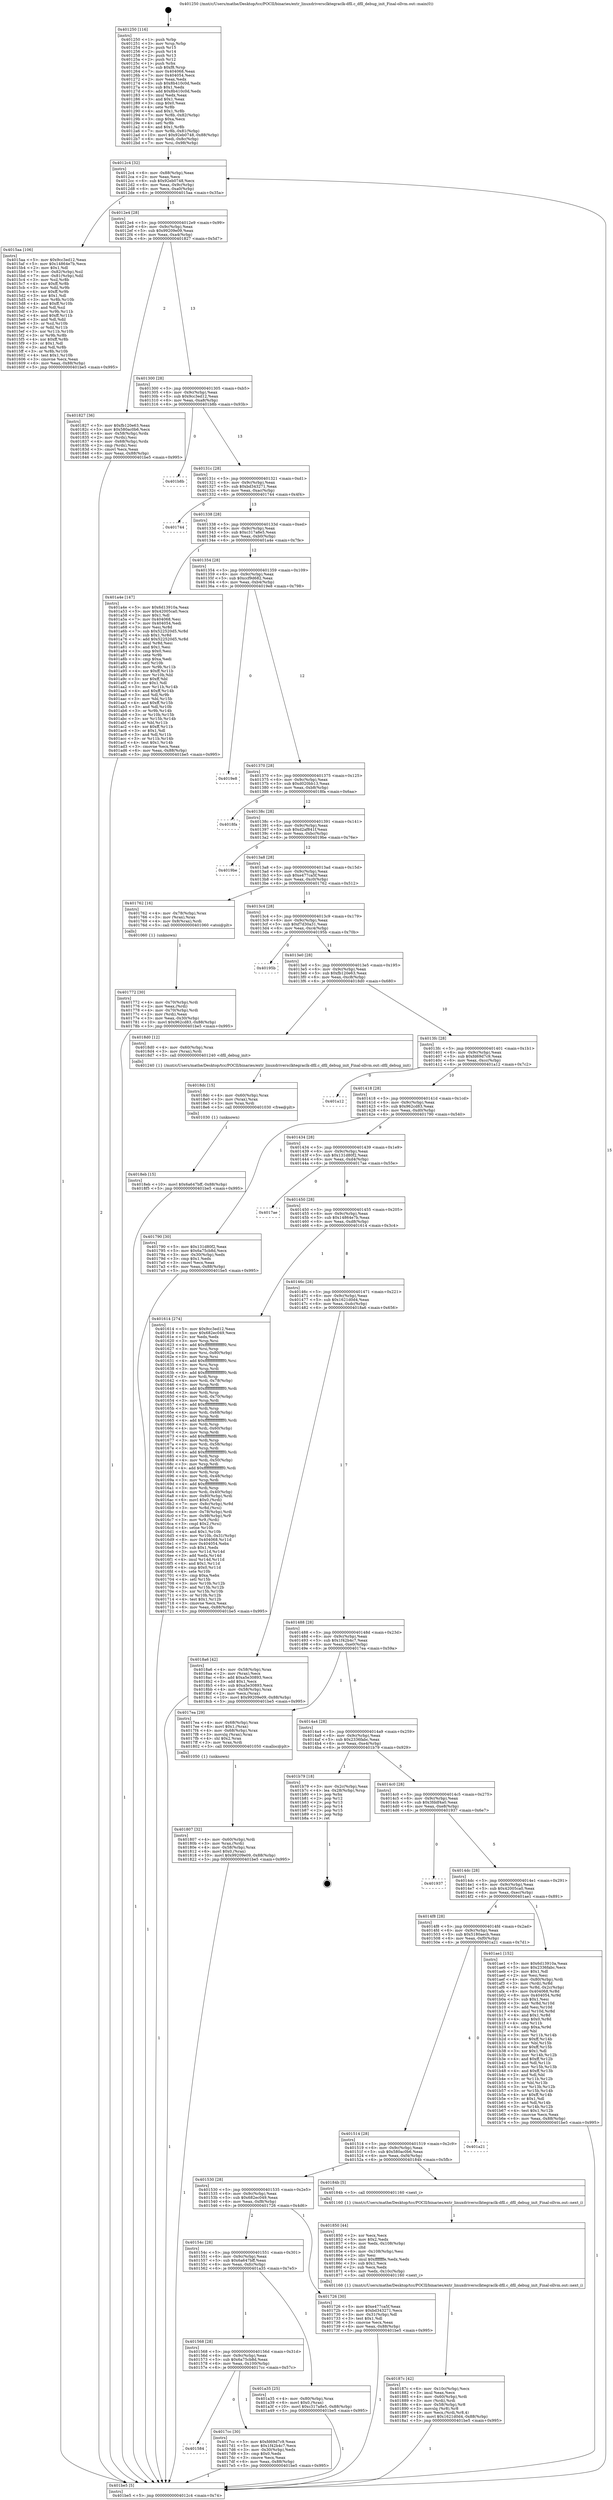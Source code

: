 digraph "0x401250" {
  label = "0x401250 (/mnt/c/Users/mathe/Desktop/tcc/POCII/binaries/extr_linuxdriversclktegraclk-dfll.c_dfll_debug_init_Final-ollvm.out::main(0))"
  labelloc = "t"
  node[shape=record]

  Entry [label="",width=0.3,height=0.3,shape=circle,fillcolor=black,style=filled]
  "0x4012c4" [label="{
     0x4012c4 [32]\l
     | [instrs]\l
     &nbsp;&nbsp;0x4012c4 \<+6\>: mov -0x88(%rbp),%eax\l
     &nbsp;&nbsp;0x4012ca \<+2\>: mov %eax,%ecx\l
     &nbsp;&nbsp;0x4012cc \<+6\>: sub $0x92eb0748,%ecx\l
     &nbsp;&nbsp;0x4012d2 \<+6\>: mov %eax,-0x9c(%rbp)\l
     &nbsp;&nbsp;0x4012d8 \<+6\>: mov %ecx,-0xa0(%rbp)\l
     &nbsp;&nbsp;0x4012de \<+6\>: je 00000000004015aa \<main+0x35a\>\l
  }"]
  "0x4015aa" [label="{
     0x4015aa [106]\l
     | [instrs]\l
     &nbsp;&nbsp;0x4015aa \<+5\>: mov $0x9cc3ed12,%eax\l
     &nbsp;&nbsp;0x4015af \<+5\>: mov $0x14864e7b,%ecx\l
     &nbsp;&nbsp;0x4015b4 \<+2\>: mov $0x1,%dl\l
     &nbsp;&nbsp;0x4015b6 \<+7\>: mov -0x82(%rbp),%sil\l
     &nbsp;&nbsp;0x4015bd \<+7\>: mov -0x81(%rbp),%dil\l
     &nbsp;&nbsp;0x4015c4 \<+3\>: mov %sil,%r8b\l
     &nbsp;&nbsp;0x4015c7 \<+4\>: xor $0xff,%r8b\l
     &nbsp;&nbsp;0x4015cb \<+3\>: mov %dil,%r9b\l
     &nbsp;&nbsp;0x4015ce \<+4\>: xor $0xff,%r9b\l
     &nbsp;&nbsp;0x4015d2 \<+3\>: xor $0x1,%dl\l
     &nbsp;&nbsp;0x4015d5 \<+3\>: mov %r8b,%r10b\l
     &nbsp;&nbsp;0x4015d8 \<+4\>: and $0xff,%r10b\l
     &nbsp;&nbsp;0x4015dc \<+3\>: and %dl,%sil\l
     &nbsp;&nbsp;0x4015df \<+3\>: mov %r9b,%r11b\l
     &nbsp;&nbsp;0x4015e2 \<+4\>: and $0xff,%r11b\l
     &nbsp;&nbsp;0x4015e6 \<+3\>: and %dl,%dil\l
     &nbsp;&nbsp;0x4015e9 \<+3\>: or %sil,%r10b\l
     &nbsp;&nbsp;0x4015ec \<+3\>: or %dil,%r11b\l
     &nbsp;&nbsp;0x4015ef \<+3\>: xor %r11b,%r10b\l
     &nbsp;&nbsp;0x4015f2 \<+3\>: or %r9b,%r8b\l
     &nbsp;&nbsp;0x4015f5 \<+4\>: xor $0xff,%r8b\l
     &nbsp;&nbsp;0x4015f9 \<+3\>: or $0x1,%dl\l
     &nbsp;&nbsp;0x4015fc \<+3\>: and %dl,%r8b\l
     &nbsp;&nbsp;0x4015ff \<+3\>: or %r8b,%r10b\l
     &nbsp;&nbsp;0x401602 \<+4\>: test $0x1,%r10b\l
     &nbsp;&nbsp;0x401606 \<+3\>: cmovne %ecx,%eax\l
     &nbsp;&nbsp;0x401609 \<+6\>: mov %eax,-0x88(%rbp)\l
     &nbsp;&nbsp;0x40160f \<+5\>: jmp 0000000000401be5 \<main+0x995\>\l
  }"]
  "0x4012e4" [label="{
     0x4012e4 [28]\l
     | [instrs]\l
     &nbsp;&nbsp;0x4012e4 \<+5\>: jmp 00000000004012e9 \<main+0x99\>\l
     &nbsp;&nbsp;0x4012e9 \<+6\>: mov -0x9c(%rbp),%eax\l
     &nbsp;&nbsp;0x4012ef \<+5\>: sub $0x99209e09,%eax\l
     &nbsp;&nbsp;0x4012f4 \<+6\>: mov %eax,-0xa4(%rbp)\l
     &nbsp;&nbsp;0x4012fa \<+6\>: je 0000000000401827 \<main+0x5d7\>\l
  }"]
  "0x401be5" [label="{
     0x401be5 [5]\l
     | [instrs]\l
     &nbsp;&nbsp;0x401be5 \<+5\>: jmp 00000000004012c4 \<main+0x74\>\l
  }"]
  "0x401250" [label="{
     0x401250 [116]\l
     | [instrs]\l
     &nbsp;&nbsp;0x401250 \<+1\>: push %rbp\l
     &nbsp;&nbsp;0x401251 \<+3\>: mov %rsp,%rbp\l
     &nbsp;&nbsp;0x401254 \<+2\>: push %r15\l
     &nbsp;&nbsp;0x401256 \<+2\>: push %r14\l
     &nbsp;&nbsp;0x401258 \<+2\>: push %r13\l
     &nbsp;&nbsp;0x40125a \<+2\>: push %r12\l
     &nbsp;&nbsp;0x40125c \<+1\>: push %rbx\l
     &nbsp;&nbsp;0x40125d \<+7\>: sub $0xf8,%rsp\l
     &nbsp;&nbsp;0x401264 \<+7\>: mov 0x404068,%eax\l
     &nbsp;&nbsp;0x40126b \<+7\>: mov 0x404054,%ecx\l
     &nbsp;&nbsp;0x401272 \<+2\>: mov %eax,%edx\l
     &nbsp;&nbsp;0x401274 \<+6\>: sub $0x8b410c0d,%edx\l
     &nbsp;&nbsp;0x40127a \<+3\>: sub $0x1,%edx\l
     &nbsp;&nbsp;0x40127d \<+6\>: add $0x8b410c0d,%edx\l
     &nbsp;&nbsp;0x401283 \<+3\>: imul %edx,%eax\l
     &nbsp;&nbsp;0x401286 \<+3\>: and $0x1,%eax\l
     &nbsp;&nbsp;0x401289 \<+3\>: cmp $0x0,%eax\l
     &nbsp;&nbsp;0x40128c \<+4\>: sete %r8b\l
     &nbsp;&nbsp;0x401290 \<+4\>: and $0x1,%r8b\l
     &nbsp;&nbsp;0x401294 \<+7\>: mov %r8b,-0x82(%rbp)\l
     &nbsp;&nbsp;0x40129b \<+3\>: cmp $0xa,%ecx\l
     &nbsp;&nbsp;0x40129e \<+4\>: setl %r8b\l
     &nbsp;&nbsp;0x4012a2 \<+4\>: and $0x1,%r8b\l
     &nbsp;&nbsp;0x4012a6 \<+7\>: mov %r8b,-0x81(%rbp)\l
     &nbsp;&nbsp;0x4012ad \<+10\>: movl $0x92eb0748,-0x88(%rbp)\l
     &nbsp;&nbsp;0x4012b7 \<+6\>: mov %edi,-0x8c(%rbp)\l
     &nbsp;&nbsp;0x4012bd \<+7\>: mov %rsi,-0x98(%rbp)\l
  }"]
  Exit [label="",width=0.3,height=0.3,shape=circle,fillcolor=black,style=filled,peripheries=2]
  "0x401827" [label="{
     0x401827 [36]\l
     | [instrs]\l
     &nbsp;&nbsp;0x401827 \<+5\>: mov $0xfb120e63,%eax\l
     &nbsp;&nbsp;0x40182c \<+5\>: mov $0x580ac0b6,%ecx\l
     &nbsp;&nbsp;0x401831 \<+4\>: mov -0x58(%rbp),%rdx\l
     &nbsp;&nbsp;0x401835 \<+2\>: mov (%rdx),%esi\l
     &nbsp;&nbsp;0x401837 \<+4\>: mov -0x68(%rbp),%rdx\l
     &nbsp;&nbsp;0x40183b \<+2\>: cmp (%rdx),%esi\l
     &nbsp;&nbsp;0x40183d \<+3\>: cmovl %ecx,%eax\l
     &nbsp;&nbsp;0x401840 \<+6\>: mov %eax,-0x88(%rbp)\l
     &nbsp;&nbsp;0x401846 \<+5\>: jmp 0000000000401be5 \<main+0x995\>\l
  }"]
  "0x401300" [label="{
     0x401300 [28]\l
     | [instrs]\l
     &nbsp;&nbsp;0x401300 \<+5\>: jmp 0000000000401305 \<main+0xb5\>\l
     &nbsp;&nbsp;0x401305 \<+6\>: mov -0x9c(%rbp),%eax\l
     &nbsp;&nbsp;0x40130b \<+5\>: sub $0x9cc3ed12,%eax\l
     &nbsp;&nbsp;0x401310 \<+6\>: mov %eax,-0xa8(%rbp)\l
     &nbsp;&nbsp;0x401316 \<+6\>: je 0000000000401b8b \<main+0x93b\>\l
  }"]
  "0x4018eb" [label="{
     0x4018eb [15]\l
     | [instrs]\l
     &nbsp;&nbsp;0x4018eb \<+10\>: movl $0x6a647bff,-0x88(%rbp)\l
     &nbsp;&nbsp;0x4018f5 \<+5\>: jmp 0000000000401be5 \<main+0x995\>\l
  }"]
  "0x401b8b" [label="{
     0x401b8b\l
  }", style=dashed]
  "0x40131c" [label="{
     0x40131c [28]\l
     | [instrs]\l
     &nbsp;&nbsp;0x40131c \<+5\>: jmp 0000000000401321 \<main+0xd1\>\l
     &nbsp;&nbsp;0x401321 \<+6\>: mov -0x9c(%rbp),%eax\l
     &nbsp;&nbsp;0x401327 \<+5\>: sub $0xbd343271,%eax\l
     &nbsp;&nbsp;0x40132c \<+6\>: mov %eax,-0xac(%rbp)\l
     &nbsp;&nbsp;0x401332 \<+6\>: je 0000000000401744 \<main+0x4f4\>\l
  }"]
  "0x4018dc" [label="{
     0x4018dc [15]\l
     | [instrs]\l
     &nbsp;&nbsp;0x4018dc \<+4\>: mov -0x60(%rbp),%rax\l
     &nbsp;&nbsp;0x4018e0 \<+3\>: mov (%rax),%rax\l
     &nbsp;&nbsp;0x4018e3 \<+3\>: mov %rax,%rdi\l
     &nbsp;&nbsp;0x4018e6 \<+5\>: call 0000000000401030 \<free@plt\>\l
     | [calls]\l
     &nbsp;&nbsp;0x401030 \{1\} (unknown)\l
  }"]
  "0x401744" [label="{
     0x401744\l
  }", style=dashed]
  "0x401338" [label="{
     0x401338 [28]\l
     | [instrs]\l
     &nbsp;&nbsp;0x401338 \<+5\>: jmp 000000000040133d \<main+0xed\>\l
     &nbsp;&nbsp;0x40133d \<+6\>: mov -0x9c(%rbp),%eax\l
     &nbsp;&nbsp;0x401343 \<+5\>: sub $0xc317a8e5,%eax\l
     &nbsp;&nbsp;0x401348 \<+6\>: mov %eax,-0xb0(%rbp)\l
     &nbsp;&nbsp;0x40134e \<+6\>: je 0000000000401a4e \<main+0x7fe\>\l
  }"]
  "0x40187c" [label="{
     0x40187c [42]\l
     | [instrs]\l
     &nbsp;&nbsp;0x40187c \<+6\>: mov -0x10c(%rbp),%ecx\l
     &nbsp;&nbsp;0x401882 \<+3\>: imul %eax,%ecx\l
     &nbsp;&nbsp;0x401885 \<+4\>: mov -0x60(%rbp),%rdi\l
     &nbsp;&nbsp;0x401889 \<+3\>: mov (%rdi),%rdi\l
     &nbsp;&nbsp;0x40188c \<+4\>: mov -0x58(%rbp),%r8\l
     &nbsp;&nbsp;0x401890 \<+3\>: movslq (%r8),%r8\l
     &nbsp;&nbsp;0x401893 \<+4\>: mov %ecx,(%rdi,%r8,4)\l
     &nbsp;&nbsp;0x401897 \<+10\>: movl $0x1621d0d4,-0x88(%rbp)\l
     &nbsp;&nbsp;0x4018a1 \<+5\>: jmp 0000000000401be5 \<main+0x995\>\l
  }"]
  "0x401a4e" [label="{
     0x401a4e [147]\l
     | [instrs]\l
     &nbsp;&nbsp;0x401a4e \<+5\>: mov $0x6d13910a,%eax\l
     &nbsp;&nbsp;0x401a53 \<+5\>: mov $0x42005ca0,%ecx\l
     &nbsp;&nbsp;0x401a58 \<+2\>: mov $0x1,%dl\l
     &nbsp;&nbsp;0x401a5a \<+7\>: mov 0x404068,%esi\l
     &nbsp;&nbsp;0x401a61 \<+7\>: mov 0x404054,%edi\l
     &nbsp;&nbsp;0x401a68 \<+3\>: mov %esi,%r8d\l
     &nbsp;&nbsp;0x401a6b \<+7\>: sub $0x522520d5,%r8d\l
     &nbsp;&nbsp;0x401a72 \<+4\>: sub $0x1,%r8d\l
     &nbsp;&nbsp;0x401a76 \<+7\>: add $0x522520d5,%r8d\l
     &nbsp;&nbsp;0x401a7d \<+4\>: imul %r8d,%esi\l
     &nbsp;&nbsp;0x401a81 \<+3\>: and $0x1,%esi\l
     &nbsp;&nbsp;0x401a84 \<+3\>: cmp $0x0,%esi\l
     &nbsp;&nbsp;0x401a87 \<+4\>: sete %r9b\l
     &nbsp;&nbsp;0x401a8b \<+3\>: cmp $0xa,%edi\l
     &nbsp;&nbsp;0x401a8e \<+4\>: setl %r10b\l
     &nbsp;&nbsp;0x401a92 \<+3\>: mov %r9b,%r11b\l
     &nbsp;&nbsp;0x401a95 \<+4\>: xor $0xff,%r11b\l
     &nbsp;&nbsp;0x401a99 \<+3\>: mov %r10b,%bl\l
     &nbsp;&nbsp;0x401a9c \<+3\>: xor $0xff,%bl\l
     &nbsp;&nbsp;0x401a9f \<+3\>: xor $0x1,%dl\l
     &nbsp;&nbsp;0x401aa2 \<+3\>: mov %r11b,%r14b\l
     &nbsp;&nbsp;0x401aa5 \<+4\>: and $0xff,%r14b\l
     &nbsp;&nbsp;0x401aa9 \<+3\>: and %dl,%r9b\l
     &nbsp;&nbsp;0x401aac \<+3\>: mov %bl,%r15b\l
     &nbsp;&nbsp;0x401aaf \<+4\>: and $0xff,%r15b\l
     &nbsp;&nbsp;0x401ab3 \<+3\>: and %dl,%r10b\l
     &nbsp;&nbsp;0x401ab6 \<+3\>: or %r9b,%r14b\l
     &nbsp;&nbsp;0x401ab9 \<+3\>: or %r10b,%r15b\l
     &nbsp;&nbsp;0x401abc \<+3\>: xor %r15b,%r14b\l
     &nbsp;&nbsp;0x401abf \<+3\>: or %bl,%r11b\l
     &nbsp;&nbsp;0x401ac2 \<+4\>: xor $0xff,%r11b\l
     &nbsp;&nbsp;0x401ac6 \<+3\>: or $0x1,%dl\l
     &nbsp;&nbsp;0x401ac9 \<+3\>: and %dl,%r11b\l
     &nbsp;&nbsp;0x401acc \<+3\>: or %r11b,%r14b\l
     &nbsp;&nbsp;0x401acf \<+4\>: test $0x1,%r14b\l
     &nbsp;&nbsp;0x401ad3 \<+3\>: cmovne %ecx,%eax\l
     &nbsp;&nbsp;0x401ad6 \<+6\>: mov %eax,-0x88(%rbp)\l
     &nbsp;&nbsp;0x401adc \<+5\>: jmp 0000000000401be5 \<main+0x995\>\l
  }"]
  "0x401354" [label="{
     0x401354 [28]\l
     | [instrs]\l
     &nbsp;&nbsp;0x401354 \<+5\>: jmp 0000000000401359 \<main+0x109\>\l
     &nbsp;&nbsp;0x401359 \<+6\>: mov -0x9c(%rbp),%eax\l
     &nbsp;&nbsp;0x40135f \<+5\>: sub $0xccf9d682,%eax\l
     &nbsp;&nbsp;0x401364 \<+6\>: mov %eax,-0xb4(%rbp)\l
     &nbsp;&nbsp;0x40136a \<+6\>: je 00000000004019e8 \<main+0x798\>\l
  }"]
  "0x401850" [label="{
     0x401850 [44]\l
     | [instrs]\l
     &nbsp;&nbsp;0x401850 \<+2\>: xor %ecx,%ecx\l
     &nbsp;&nbsp;0x401852 \<+5\>: mov $0x2,%edx\l
     &nbsp;&nbsp;0x401857 \<+6\>: mov %edx,-0x108(%rbp)\l
     &nbsp;&nbsp;0x40185d \<+1\>: cltd\l
     &nbsp;&nbsp;0x40185e \<+6\>: mov -0x108(%rbp),%esi\l
     &nbsp;&nbsp;0x401864 \<+2\>: idiv %esi\l
     &nbsp;&nbsp;0x401866 \<+6\>: imul $0xfffffffe,%edx,%edx\l
     &nbsp;&nbsp;0x40186c \<+3\>: sub $0x1,%ecx\l
     &nbsp;&nbsp;0x40186f \<+2\>: sub %ecx,%edx\l
     &nbsp;&nbsp;0x401871 \<+6\>: mov %edx,-0x10c(%rbp)\l
     &nbsp;&nbsp;0x401877 \<+5\>: call 0000000000401160 \<next_i\>\l
     | [calls]\l
     &nbsp;&nbsp;0x401160 \{1\} (/mnt/c/Users/mathe/Desktop/tcc/POCII/binaries/extr_linuxdriversclktegraclk-dfll.c_dfll_debug_init_Final-ollvm.out::next_i)\l
  }"]
  "0x4019e8" [label="{
     0x4019e8\l
  }", style=dashed]
  "0x401370" [label="{
     0x401370 [28]\l
     | [instrs]\l
     &nbsp;&nbsp;0x401370 \<+5\>: jmp 0000000000401375 \<main+0x125\>\l
     &nbsp;&nbsp;0x401375 \<+6\>: mov -0x9c(%rbp),%eax\l
     &nbsp;&nbsp;0x40137b \<+5\>: sub $0xd020bb13,%eax\l
     &nbsp;&nbsp;0x401380 \<+6\>: mov %eax,-0xb8(%rbp)\l
     &nbsp;&nbsp;0x401386 \<+6\>: je 00000000004018fa \<main+0x6aa\>\l
  }"]
  "0x401807" [label="{
     0x401807 [32]\l
     | [instrs]\l
     &nbsp;&nbsp;0x401807 \<+4\>: mov -0x60(%rbp),%rdi\l
     &nbsp;&nbsp;0x40180b \<+3\>: mov %rax,(%rdi)\l
     &nbsp;&nbsp;0x40180e \<+4\>: mov -0x58(%rbp),%rax\l
     &nbsp;&nbsp;0x401812 \<+6\>: movl $0x0,(%rax)\l
     &nbsp;&nbsp;0x401818 \<+10\>: movl $0x99209e09,-0x88(%rbp)\l
     &nbsp;&nbsp;0x401822 \<+5\>: jmp 0000000000401be5 \<main+0x995\>\l
  }"]
  "0x4018fa" [label="{
     0x4018fa\l
  }", style=dashed]
  "0x40138c" [label="{
     0x40138c [28]\l
     | [instrs]\l
     &nbsp;&nbsp;0x40138c \<+5\>: jmp 0000000000401391 \<main+0x141\>\l
     &nbsp;&nbsp;0x401391 \<+6\>: mov -0x9c(%rbp),%eax\l
     &nbsp;&nbsp;0x401397 \<+5\>: sub $0xd2af841f,%eax\l
     &nbsp;&nbsp;0x40139c \<+6\>: mov %eax,-0xbc(%rbp)\l
     &nbsp;&nbsp;0x4013a2 \<+6\>: je 00000000004019be \<main+0x76e\>\l
  }"]
  "0x401584" [label="{
     0x401584\l
  }", style=dashed]
  "0x4019be" [label="{
     0x4019be\l
  }", style=dashed]
  "0x4013a8" [label="{
     0x4013a8 [28]\l
     | [instrs]\l
     &nbsp;&nbsp;0x4013a8 \<+5\>: jmp 00000000004013ad \<main+0x15d\>\l
     &nbsp;&nbsp;0x4013ad \<+6\>: mov -0x9c(%rbp),%eax\l
     &nbsp;&nbsp;0x4013b3 \<+5\>: sub $0xe477ca5f,%eax\l
     &nbsp;&nbsp;0x4013b8 \<+6\>: mov %eax,-0xc0(%rbp)\l
     &nbsp;&nbsp;0x4013be \<+6\>: je 0000000000401762 \<main+0x512\>\l
  }"]
  "0x4017cc" [label="{
     0x4017cc [30]\l
     | [instrs]\l
     &nbsp;&nbsp;0x4017cc \<+5\>: mov $0xfd69d7c9,%eax\l
     &nbsp;&nbsp;0x4017d1 \<+5\>: mov $0x1f42b4c7,%ecx\l
     &nbsp;&nbsp;0x4017d6 \<+3\>: mov -0x30(%rbp),%edx\l
     &nbsp;&nbsp;0x4017d9 \<+3\>: cmp $0x0,%edx\l
     &nbsp;&nbsp;0x4017dc \<+3\>: cmove %ecx,%eax\l
     &nbsp;&nbsp;0x4017df \<+6\>: mov %eax,-0x88(%rbp)\l
     &nbsp;&nbsp;0x4017e5 \<+5\>: jmp 0000000000401be5 \<main+0x995\>\l
  }"]
  "0x401762" [label="{
     0x401762 [16]\l
     | [instrs]\l
     &nbsp;&nbsp;0x401762 \<+4\>: mov -0x78(%rbp),%rax\l
     &nbsp;&nbsp;0x401766 \<+3\>: mov (%rax),%rax\l
     &nbsp;&nbsp;0x401769 \<+4\>: mov 0x8(%rax),%rdi\l
     &nbsp;&nbsp;0x40176d \<+5\>: call 0000000000401060 \<atoi@plt\>\l
     | [calls]\l
     &nbsp;&nbsp;0x401060 \{1\} (unknown)\l
  }"]
  "0x4013c4" [label="{
     0x4013c4 [28]\l
     | [instrs]\l
     &nbsp;&nbsp;0x4013c4 \<+5\>: jmp 00000000004013c9 \<main+0x179\>\l
     &nbsp;&nbsp;0x4013c9 \<+6\>: mov -0x9c(%rbp),%eax\l
     &nbsp;&nbsp;0x4013cf \<+5\>: sub $0xf7d30a31,%eax\l
     &nbsp;&nbsp;0x4013d4 \<+6\>: mov %eax,-0xc4(%rbp)\l
     &nbsp;&nbsp;0x4013da \<+6\>: je 000000000040195b \<main+0x70b\>\l
  }"]
  "0x401568" [label="{
     0x401568 [28]\l
     | [instrs]\l
     &nbsp;&nbsp;0x401568 \<+5\>: jmp 000000000040156d \<main+0x31d\>\l
     &nbsp;&nbsp;0x40156d \<+6\>: mov -0x9c(%rbp),%eax\l
     &nbsp;&nbsp;0x401573 \<+5\>: sub $0x6a75cb8d,%eax\l
     &nbsp;&nbsp;0x401578 \<+6\>: mov %eax,-0x100(%rbp)\l
     &nbsp;&nbsp;0x40157e \<+6\>: je 00000000004017cc \<main+0x57c\>\l
  }"]
  "0x40195b" [label="{
     0x40195b\l
  }", style=dashed]
  "0x4013e0" [label="{
     0x4013e0 [28]\l
     | [instrs]\l
     &nbsp;&nbsp;0x4013e0 \<+5\>: jmp 00000000004013e5 \<main+0x195\>\l
     &nbsp;&nbsp;0x4013e5 \<+6\>: mov -0x9c(%rbp),%eax\l
     &nbsp;&nbsp;0x4013eb \<+5\>: sub $0xfb120e63,%eax\l
     &nbsp;&nbsp;0x4013f0 \<+6\>: mov %eax,-0xc8(%rbp)\l
     &nbsp;&nbsp;0x4013f6 \<+6\>: je 00000000004018d0 \<main+0x680\>\l
  }"]
  "0x401a35" [label="{
     0x401a35 [25]\l
     | [instrs]\l
     &nbsp;&nbsp;0x401a35 \<+4\>: mov -0x80(%rbp),%rax\l
     &nbsp;&nbsp;0x401a39 \<+6\>: movl $0x0,(%rax)\l
     &nbsp;&nbsp;0x401a3f \<+10\>: movl $0xc317a8e5,-0x88(%rbp)\l
     &nbsp;&nbsp;0x401a49 \<+5\>: jmp 0000000000401be5 \<main+0x995\>\l
  }"]
  "0x4018d0" [label="{
     0x4018d0 [12]\l
     | [instrs]\l
     &nbsp;&nbsp;0x4018d0 \<+4\>: mov -0x60(%rbp),%rax\l
     &nbsp;&nbsp;0x4018d4 \<+3\>: mov (%rax),%rdi\l
     &nbsp;&nbsp;0x4018d7 \<+5\>: call 0000000000401240 \<dfll_debug_init\>\l
     | [calls]\l
     &nbsp;&nbsp;0x401240 \{1\} (/mnt/c/Users/mathe/Desktop/tcc/POCII/binaries/extr_linuxdriversclktegraclk-dfll.c_dfll_debug_init_Final-ollvm.out::dfll_debug_init)\l
  }"]
  "0x4013fc" [label="{
     0x4013fc [28]\l
     | [instrs]\l
     &nbsp;&nbsp;0x4013fc \<+5\>: jmp 0000000000401401 \<main+0x1b1\>\l
     &nbsp;&nbsp;0x401401 \<+6\>: mov -0x9c(%rbp),%eax\l
     &nbsp;&nbsp;0x401407 \<+5\>: sub $0xfd69d7c9,%eax\l
     &nbsp;&nbsp;0x40140c \<+6\>: mov %eax,-0xcc(%rbp)\l
     &nbsp;&nbsp;0x401412 \<+6\>: je 0000000000401a12 \<main+0x7c2\>\l
  }"]
  "0x401772" [label="{
     0x401772 [30]\l
     | [instrs]\l
     &nbsp;&nbsp;0x401772 \<+4\>: mov -0x70(%rbp),%rdi\l
     &nbsp;&nbsp;0x401776 \<+2\>: mov %eax,(%rdi)\l
     &nbsp;&nbsp;0x401778 \<+4\>: mov -0x70(%rbp),%rdi\l
     &nbsp;&nbsp;0x40177c \<+2\>: mov (%rdi),%eax\l
     &nbsp;&nbsp;0x40177e \<+3\>: mov %eax,-0x30(%rbp)\l
     &nbsp;&nbsp;0x401781 \<+10\>: movl $0x962cd83,-0x88(%rbp)\l
     &nbsp;&nbsp;0x40178b \<+5\>: jmp 0000000000401be5 \<main+0x995\>\l
  }"]
  "0x401a12" [label="{
     0x401a12\l
  }", style=dashed]
  "0x401418" [label="{
     0x401418 [28]\l
     | [instrs]\l
     &nbsp;&nbsp;0x401418 \<+5\>: jmp 000000000040141d \<main+0x1cd\>\l
     &nbsp;&nbsp;0x40141d \<+6\>: mov -0x9c(%rbp),%eax\l
     &nbsp;&nbsp;0x401423 \<+5\>: sub $0x962cd83,%eax\l
     &nbsp;&nbsp;0x401428 \<+6\>: mov %eax,-0xd0(%rbp)\l
     &nbsp;&nbsp;0x40142e \<+6\>: je 0000000000401790 \<main+0x540\>\l
  }"]
  "0x40154c" [label="{
     0x40154c [28]\l
     | [instrs]\l
     &nbsp;&nbsp;0x40154c \<+5\>: jmp 0000000000401551 \<main+0x301\>\l
     &nbsp;&nbsp;0x401551 \<+6\>: mov -0x9c(%rbp),%eax\l
     &nbsp;&nbsp;0x401557 \<+5\>: sub $0x6a647bff,%eax\l
     &nbsp;&nbsp;0x40155c \<+6\>: mov %eax,-0xfc(%rbp)\l
     &nbsp;&nbsp;0x401562 \<+6\>: je 0000000000401a35 \<main+0x7e5\>\l
  }"]
  "0x401790" [label="{
     0x401790 [30]\l
     | [instrs]\l
     &nbsp;&nbsp;0x401790 \<+5\>: mov $0x131d80f2,%eax\l
     &nbsp;&nbsp;0x401795 \<+5\>: mov $0x6a75cb8d,%ecx\l
     &nbsp;&nbsp;0x40179a \<+3\>: mov -0x30(%rbp),%edx\l
     &nbsp;&nbsp;0x40179d \<+3\>: cmp $0x1,%edx\l
     &nbsp;&nbsp;0x4017a0 \<+3\>: cmovl %ecx,%eax\l
     &nbsp;&nbsp;0x4017a3 \<+6\>: mov %eax,-0x88(%rbp)\l
     &nbsp;&nbsp;0x4017a9 \<+5\>: jmp 0000000000401be5 \<main+0x995\>\l
  }"]
  "0x401434" [label="{
     0x401434 [28]\l
     | [instrs]\l
     &nbsp;&nbsp;0x401434 \<+5\>: jmp 0000000000401439 \<main+0x1e9\>\l
     &nbsp;&nbsp;0x401439 \<+6\>: mov -0x9c(%rbp),%eax\l
     &nbsp;&nbsp;0x40143f \<+5\>: sub $0x131d80f2,%eax\l
     &nbsp;&nbsp;0x401444 \<+6\>: mov %eax,-0xd4(%rbp)\l
     &nbsp;&nbsp;0x40144a \<+6\>: je 00000000004017ae \<main+0x55e\>\l
  }"]
  "0x401726" [label="{
     0x401726 [30]\l
     | [instrs]\l
     &nbsp;&nbsp;0x401726 \<+5\>: mov $0xe477ca5f,%eax\l
     &nbsp;&nbsp;0x40172b \<+5\>: mov $0xbd343271,%ecx\l
     &nbsp;&nbsp;0x401730 \<+3\>: mov -0x31(%rbp),%dl\l
     &nbsp;&nbsp;0x401733 \<+3\>: test $0x1,%dl\l
     &nbsp;&nbsp;0x401736 \<+3\>: cmovne %ecx,%eax\l
     &nbsp;&nbsp;0x401739 \<+6\>: mov %eax,-0x88(%rbp)\l
     &nbsp;&nbsp;0x40173f \<+5\>: jmp 0000000000401be5 \<main+0x995\>\l
  }"]
  "0x4017ae" [label="{
     0x4017ae\l
  }", style=dashed]
  "0x401450" [label="{
     0x401450 [28]\l
     | [instrs]\l
     &nbsp;&nbsp;0x401450 \<+5\>: jmp 0000000000401455 \<main+0x205\>\l
     &nbsp;&nbsp;0x401455 \<+6\>: mov -0x9c(%rbp),%eax\l
     &nbsp;&nbsp;0x40145b \<+5\>: sub $0x14864e7b,%eax\l
     &nbsp;&nbsp;0x401460 \<+6\>: mov %eax,-0xd8(%rbp)\l
     &nbsp;&nbsp;0x401466 \<+6\>: je 0000000000401614 \<main+0x3c4\>\l
  }"]
  "0x401530" [label="{
     0x401530 [28]\l
     | [instrs]\l
     &nbsp;&nbsp;0x401530 \<+5\>: jmp 0000000000401535 \<main+0x2e5\>\l
     &nbsp;&nbsp;0x401535 \<+6\>: mov -0x9c(%rbp),%eax\l
     &nbsp;&nbsp;0x40153b \<+5\>: sub $0x682ec049,%eax\l
     &nbsp;&nbsp;0x401540 \<+6\>: mov %eax,-0xf8(%rbp)\l
     &nbsp;&nbsp;0x401546 \<+6\>: je 0000000000401726 \<main+0x4d6\>\l
  }"]
  "0x401614" [label="{
     0x401614 [274]\l
     | [instrs]\l
     &nbsp;&nbsp;0x401614 \<+5\>: mov $0x9cc3ed12,%eax\l
     &nbsp;&nbsp;0x401619 \<+5\>: mov $0x682ec049,%ecx\l
     &nbsp;&nbsp;0x40161e \<+2\>: xor %edx,%edx\l
     &nbsp;&nbsp;0x401620 \<+3\>: mov %rsp,%rsi\l
     &nbsp;&nbsp;0x401623 \<+4\>: add $0xfffffffffffffff0,%rsi\l
     &nbsp;&nbsp;0x401627 \<+3\>: mov %rsi,%rsp\l
     &nbsp;&nbsp;0x40162a \<+4\>: mov %rsi,-0x80(%rbp)\l
     &nbsp;&nbsp;0x40162e \<+3\>: mov %rsp,%rsi\l
     &nbsp;&nbsp;0x401631 \<+4\>: add $0xfffffffffffffff0,%rsi\l
     &nbsp;&nbsp;0x401635 \<+3\>: mov %rsi,%rsp\l
     &nbsp;&nbsp;0x401638 \<+3\>: mov %rsp,%rdi\l
     &nbsp;&nbsp;0x40163b \<+4\>: add $0xfffffffffffffff0,%rdi\l
     &nbsp;&nbsp;0x40163f \<+3\>: mov %rdi,%rsp\l
     &nbsp;&nbsp;0x401642 \<+4\>: mov %rdi,-0x78(%rbp)\l
     &nbsp;&nbsp;0x401646 \<+3\>: mov %rsp,%rdi\l
     &nbsp;&nbsp;0x401649 \<+4\>: add $0xfffffffffffffff0,%rdi\l
     &nbsp;&nbsp;0x40164d \<+3\>: mov %rdi,%rsp\l
     &nbsp;&nbsp;0x401650 \<+4\>: mov %rdi,-0x70(%rbp)\l
     &nbsp;&nbsp;0x401654 \<+3\>: mov %rsp,%rdi\l
     &nbsp;&nbsp;0x401657 \<+4\>: add $0xfffffffffffffff0,%rdi\l
     &nbsp;&nbsp;0x40165b \<+3\>: mov %rdi,%rsp\l
     &nbsp;&nbsp;0x40165e \<+4\>: mov %rdi,-0x68(%rbp)\l
     &nbsp;&nbsp;0x401662 \<+3\>: mov %rsp,%rdi\l
     &nbsp;&nbsp;0x401665 \<+4\>: add $0xfffffffffffffff0,%rdi\l
     &nbsp;&nbsp;0x401669 \<+3\>: mov %rdi,%rsp\l
     &nbsp;&nbsp;0x40166c \<+4\>: mov %rdi,-0x60(%rbp)\l
     &nbsp;&nbsp;0x401670 \<+3\>: mov %rsp,%rdi\l
     &nbsp;&nbsp;0x401673 \<+4\>: add $0xfffffffffffffff0,%rdi\l
     &nbsp;&nbsp;0x401677 \<+3\>: mov %rdi,%rsp\l
     &nbsp;&nbsp;0x40167a \<+4\>: mov %rdi,-0x58(%rbp)\l
     &nbsp;&nbsp;0x40167e \<+3\>: mov %rsp,%rdi\l
     &nbsp;&nbsp;0x401681 \<+4\>: add $0xfffffffffffffff0,%rdi\l
     &nbsp;&nbsp;0x401685 \<+3\>: mov %rdi,%rsp\l
     &nbsp;&nbsp;0x401688 \<+4\>: mov %rdi,-0x50(%rbp)\l
     &nbsp;&nbsp;0x40168c \<+3\>: mov %rsp,%rdi\l
     &nbsp;&nbsp;0x40168f \<+4\>: add $0xfffffffffffffff0,%rdi\l
     &nbsp;&nbsp;0x401693 \<+3\>: mov %rdi,%rsp\l
     &nbsp;&nbsp;0x401696 \<+4\>: mov %rdi,-0x48(%rbp)\l
     &nbsp;&nbsp;0x40169a \<+3\>: mov %rsp,%rdi\l
     &nbsp;&nbsp;0x40169d \<+4\>: add $0xfffffffffffffff0,%rdi\l
     &nbsp;&nbsp;0x4016a1 \<+3\>: mov %rdi,%rsp\l
     &nbsp;&nbsp;0x4016a4 \<+4\>: mov %rdi,-0x40(%rbp)\l
     &nbsp;&nbsp;0x4016a8 \<+4\>: mov -0x80(%rbp),%rdi\l
     &nbsp;&nbsp;0x4016ac \<+6\>: movl $0x0,(%rdi)\l
     &nbsp;&nbsp;0x4016b2 \<+7\>: mov -0x8c(%rbp),%r8d\l
     &nbsp;&nbsp;0x4016b9 \<+3\>: mov %r8d,(%rsi)\l
     &nbsp;&nbsp;0x4016bc \<+4\>: mov -0x78(%rbp),%rdi\l
     &nbsp;&nbsp;0x4016c0 \<+7\>: mov -0x98(%rbp),%r9\l
     &nbsp;&nbsp;0x4016c7 \<+3\>: mov %r9,(%rdi)\l
     &nbsp;&nbsp;0x4016ca \<+3\>: cmpl $0x2,(%rsi)\l
     &nbsp;&nbsp;0x4016cd \<+4\>: setne %r10b\l
     &nbsp;&nbsp;0x4016d1 \<+4\>: and $0x1,%r10b\l
     &nbsp;&nbsp;0x4016d5 \<+4\>: mov %r10b,-0x31(%rbp)\l
     &nbsp;&nbsp;0x4016d9 \<+8\>: mov 0x404068,%r11d\l
     &nbsp;&nbsp;0x4016e1 \<+7\>: mov 0x404054,%ebx\l
     &nbsp;&nbsp;0x4016e8 \<+3\>: sub $0x1,%edx\l
     &nbsp;&nbsp;0x4016eb \<+3\>: mov %r11d,%r14d\l
     &nbsp;&nbsp;0x4016ee \<+3\>: add %edx,%r14d\l
     &nbsp;&nbsp;0x4016f1 \<+4\>: imul %r14d,%r11d\l
     &nbsp;&nbsp;0x4016f5 \<+4\>: and $0x1,%r11d\l
     &nbsp;&nbsp;0x4016f9 \<+4\>: cmp $0x0,%r11d\l
     &nbsp;&nbsp;0x4016fd \<+4\>: sete %r10b\l
     &nbsp;&nbsp;0x401701 \<+3\>: cmp $0xa,%ebx\l
     &nbsp;&nbsp;0x401704 \<+4\>: setl %r15b\l
     &nbsp;&nbsp;0x401708 \<+3\>: mov %r10b,%r12b\l
     &nbsp;&nbsp;0x40170b \<+3\>: and %r15b,%r12b\l
     &nbsp;&nbsp;0x40170e \<+3\>: xor %r15b,%r10b\l
     &nbsp;&nbsp;0x401711 \<+3\>: or %r10b,%r12b\l
     &nbsp;&nbsp;0x401714 \<+4\>: test $0x1,%r12b\l
     &nbsp;&nbsp;0x401718 \<+3\>: cmovne %ecx,%eax\l
     &nbsp;&nbsp;0x40171b \<+6\>: mov %eax,-0x88(%rbp)\l
     &nbsp;&nbsp;0x401721 \<+5\>: jmp 0000000000401be5 \<main+0x995\>\l
  }"]
  "0x40146c" [label="{
     0x40146c [28]\l
     | [instrs]\l
     &nbsp;&nbsp;0x40146c \<+5\>: jmp 0000000000401471 \<main+0x221\>\l
     &nbsp;&nbsp;0x401471 \<+6\>: mov -0x9c(%rbp),%eax\l
     &nbsp;&nbsp;0x401477 \<+5\>: sub $0x1621d0d4,%eax\l
     &nbsp;&nbsp;0x40147c \<+6\>: mov %eax,-0xdc(%rbp)\l
     &nbsp;&nbsp;0x401482 \<+6\>: je 00000000004018a6 \<main+0x656\>\l
  }"]
  "0x40184b" [label="{
     0x40184b [5]\l
     | [instrs]\l
     &nbsp;&nbsp;0x40184b \<+5\>: call 0000000000401160 \<next_i\>\l
     | [calls]\l
     &nbsp;&nbsp;0x401160 \{1\} (/mnt/c/Users/mathe/Desktop/tcc/POCII/binaries/extr_linuxdriversclktegraclk-dfll.c_dfll_debug_init_Final-ollvm.out::next_i)\l
  }"]
  "0x401514" [label="{
     0x401514 [28]\l
     | [instrs]\l
     &nbsp;&nbsp;0x401514 \<+5\>: jmp 0000000000401519 \<main+0x2c9\>\l
     &nbsp;&nbsp;0x401519 \<+6\>: mov -0x9c(%rbp),%eax\l
     &nbsp;&nbsp;0x40151f \<+5\>: sub $0x580ac0b6,%eax\l
     &nbsp;&nbsp;0x401524 \<+6\>: mov %eax,-0xf4(%rbp)\l
     &nbsp;&nbsp;0x40152a \<+6\>: je 000000000040184b \<main+0x5fb\>\l
  }"]
  "0x4018a6" [label="{
     0x4018a6 [42]\l
     | [instrs]\l
     &nbsp;&nbsp;0x4018a6 \<+4\>: mov -0x58(%rbp),%rax\l
     &nbsp;&nbsp;0x4018aa \<+2\>: mov (%rax),%ecx\l
     &nbsp;&nbsp;0x4018ac \<+6\>: add $0xa5e30893,%ecx\l
     &nbsp;&nbsp;0x4018b2 \<+3\>: add $0x1,%ecx\l
     &nbsp;&nbsp;0x4018b5 \<+6\>: sub $0xa5e30893,%ecx\l
     &nbsp;&nbsp;0x4018bb \<+4\>: mov -0x58(%rbp),%rax\l
     &nbsp;&nbsp;0x4018bf \<+2\>: mov %ecx,(%rax)\l
     &nbsp;&nbsp;0x4018c1 \<+10\>: movl $0x99209e09,-0x88(%rbp)\l
     &nbsp;&nbsp;0x4018cb \<+5\>: jmp 0000000000401be5 \<main+0x995\>\l
  }"]
  "0x401488" [label="{
     0x401488 [28]\l
     | [instrs]\l
     &nbsp;&nbsp;0x401488 \<+5\>: jmp 000000000040148d \<main+0x23d\>\l
     &nbsp;&nbsp;0x40148d \<+6\>: mov -0x9c(%rbp),%eax\l
     &nbsp;&nbsp;0x401493 \<+5\>: sub $0x1f42b4c7,%eax\l
     &nbsp;&nbsp;0x401498 \<+6\>: mov %eax,-0xe0(%rbp)\l
     &nbsp;&nbsp;0x40149e \<+6\>: je 00000000004017ea \<main+0x59a\>\l
  }"]
  "0x401a21" [label="{
     0x401a21\l
  }", style=dashed]
  "0x4017ea" [label="{
     0x4017ea [29]\l
     | [instrs]\l
     &nbsp;&nbsp;0x4017ea \<+4\>: mov -0x68(%rbp),%rax\l
     &nbsp;&nbsp;0x4017ee \<+6\>: movl $0x1,(%rax)\l
     &nbsp;&nbsp;0x4017f4 \<+4\>: mov -0x68(%rbp),%rax\l
     &nbsp;&nbsp;0x4017f8 \<+3\>: movslq (%rax),%rax\l
     &nbsp;&nbsp;0x4017fb \<+4\>: shl $0x2,%rax\l
     &nbsp;&nbsp;0x4017ff \<+3\>: mov %rax,%rdi\l
     &nbsp;&nbsp;0x401802 \<+5\>: call 0000000000401050 \<malloc@plt\>\l
     | [calls]\l
     &nbsp;&nbsp;0x401050 \{1\} (unknown)\l
  }"]
  "0x4014a4" [label="{
     0x4014a4 [28]\l
     | [instrs]\l
     &nbsp;&nbsp;0x4014a4 \<+5\>: jmp 00000000004014a9 \<main+0x259\>\l
     &nbsp;&nbsp;0x4014a9 \<+6\>: mov -0x9c(%rbp),%eax\l
     &nbsp;&nbsp;0x4014af \<+5\>: sub $0x2336fabc,%eax\l
     &nbsp;&nbsp;0x4014b4 \<+6\>: mov %eax,-0xe4(%rbp)\l
     &nbsp;&nbsp;0x4014ba \<+6\>: je 0000000000401b79 \<main+0x929\>\l
  }"]
  "0x4014f8" [label="{
     0x4014f8 [28]\l
     | [instrs]\l
     &nbsp;&nbsp;0x4014f8 \<+5\>: jmp 00000000004014fd \<main+0x2ad\>\l
     &nbsp;&nbsp;0x4014fd \<+6\>: mov -0x9c(%rbp),%eax\l
     &nbsp;&nbsp;0x401503 \<+5\>: sub $0x5180aecb,%eax\l
     &nbsp;&nbsp;0x401508 \<+6\>: mov %eax,-0xf0(%rbp)\l
     &nbsp;&nbsp;0x40150e \<+6\>: je 0000000000401a21 \<main+0x7d1\>\l
  }"]
  "0x401b79" [label="{
     0x401b79 [18]\l
     | [instrs]\l
     &nbsp;&nbsp;0x401b79 \<+3\>: mov -0x2c(%rbp),%eax\l
     &nbsp;&nbsp;0x401b7c \<+4\>: lea -0x28(%rbp),%rsp\l
     &nbsp;&nbsp;0x401b80 \<+1\>: pop %rbx\l
     &nbsp;&nbsp;0x401b81 \<+2\>: pop %r12\l
     &nbsp;&nbsp;0x401b83 \<+2\>: pop %r13\l
     &nbsp;&nbsp;0x401b85 \<+2\>: pop %r14\l
     &nbsp;&nbsp;0x401b87 \<+2\>: pop %r15\l
     &nbsp;&nbsp;0x401b89 \<+1\>: pop %rbp\l
     &nbsp;&nbsp;0x401b8a \<+1\>: ret\l
  }"]
  "0x4014c0" [label="{
     0x4014c0 [28]\l
     | [instrs]\l
     &nbsp;&nbsp;0x4014c0 \<+5\>: jmp 00000000004014c5 \<main+0x275\>\l
     &nbsp;&nbsp;0x4014c5 \<+6\>: mov -0x9c(%rbp),%eax\l
     &nbsp;&nbsp;0x4014cb \<+5\>: sub $0x3fddf4a0,%eax\l
     &nbsp;&nbsp;0x4014d0 \<+6\>: mov %eax,-0xe8(%rbp)\l
     &nbsp;&nbsp;0x4014d6 \<+6\>: je 0000000000401937 \<main+0x6e7\>\l
  }"]
  "0x401ae1" [label="{
     0x401ae1 [152]\l
     | [instrs]\l
     &nbsp;&nbsp;0x401ae1 \<+5\>: mov $0x6d13910a,%eax\l
     &nbsp;&nbsp;0x401ae6 \<+5\>: mov $0x2336fabc,%ecx\l
     &nbsp;&nbsp;0x401aeb \<+2\>: mov $0x1,%dl\l
     &nbsp;&nbsp;0x401aed \<+2\>: xor %esi,%esi\l
     &nbsp;&nbsp;0x401aef \<+4\>: mov -0x80(%rbp),%rdi\l
     &nbsp;&nbsp;0x401af3 \<+3\>: mov (%rdi),%r8d\l
     &nbsp;&nbsp;0x401af6 \<+4\>: mov %r8d,-0x2c(%rbp)\l
     &nbsp;&nbsp;0x401afa \<+8\>: mov 0x404068,%r8d\l
     &nbsp;&nbsp;0x401b02 \<+8\>: mov 0x404054,%r9d\l
     &nbsp;&nbsp;0x401b0a \<+3\>: sub $0x1,%esi\l
     &nbsp;&nbsp;0x401b0d \<+3\>: mov %r8d,%r10d\l
     &nbsp;&nbsp;0x401b10 \<+3\>: add %esi,%r10d\l
     &nbsp;&nbsp;0x401b13 \<+4\>: imul %r10d,%r8d\l
     &nbsp;&nbsp;0x401b17 \<+4\>: and $0x1,%r8d\l
     &nbsp;&nbsp;0x401b1b \<+4\>: cmp $0x0,%r8d\l
     &nbsp;&nbsp;0x401b1f \<+4\>: sete %r11b\l
     &nbsp;&nbsp;0x401b23 \<+4\>: cmp $0xa,%r9d\l
     &nbsp;&nbsp;0x401b27 \<+3\>: setl %bl\l
     &nbsp;&nbsp;0x401b2a \<+3\>: mov %r11b,%r14b\l
     &nbsp;&nbsp;0x401b2d \<+4\>: xor $0xff,%r14b\l
     &nbsp;&nbsp;0x401b31 \<+3\>: mov %bl,%r15b\l
     &nbsp;&nbsp;0x401b34 \<+4\>: xor $0xff,%r15b\l
     &nbsp;&nbsp;0x401b38 \<+3\>: xor $0x1,%dl\l
     &nbsp;&nbsp;0x401b3b \<+3\>: mov %r14b,%r12b\l
     &nbsp;&nbsp;0x401b3e \<+4\>: and $0xff,%r12b\l
     &nbsp;&nbsp;0x401b42 \<+3\>: and %dl,%r11b\l
     &nbsp;&nbsp;0x401b45 \<+3\>: mov %r15b,%r13b\l
     &nbsp;&nbsp;0x401b48 \<+4\>: and $0xff,%r13b\l
     &nbsp;&nbsp;0x401b4c \<+2\>: and %dl,%bl\l
     &nbsp;&nbsp;0x401b4e \<+3\>: or %r11b,%r12b\l
     &nbsp;&nbsp;0x401b51 \<+3\>: or %bl,%r13b\l
     &nbsp;&nbsp;0x401b54 \<+3\>: xor %r13b,%r12b\l
     &nbsp;&nbsp;0x401b57 \<+3\>: or %r15b,%r14b\l
     &nbsp;&nbsp;0x401b5a \<+4\>: xor $0xff,%r14b\l
     &nbsp;&nbsp;0x401b5e \<+3\>: or $0x1,%dl\l
     &nbsp;&nbsp;0x401b61 \<+3\>: and %dl,%r14b\l
     &nbsp;&nbsp;0x401b64 \<+3\>: or %r14b,%r12b\l
     &nbsp;&nbsp;0x401b67 \<+4\>: test $0x1,%r12b\l
     &nbsp;&nbsp;0x401b6b \<+3\>: cmovne %ecx,%eax\l
     &nbsp;&nbsp;0x401b6e \<+6\>: mov %eax,-0x88(%rbp)\l
     &nbsp;&nbsp;0x401b74 \<+5\>: jmp 0000000000401be5 \<main+0x995\>\l
  }"]
  "0x401937" [label="{
     0x401937\l
  }", style=dashed]
  "0x4014dc" [label="{
     0x4014dc [28]\l
     | [instrs]\l
     &nbsp;&nbsp;0x4014dc \<+5\>: jmp 00000000004014e1 \<main+0x291\>\l
     &nbsp;&nbsp;0x4014e1 \<+6\>: mov -0x9c(%rbp),%eax\l
     &nbsp;&nbsp;0x4014e7 \<+5\>: sub $0x42005ca0,%eax\l
     &nbsp;&nbsp;0x4014ec \<+6\>: mov %eax,-0xec(%rbp)\l
     &nbsp;&nbsp;0x4014f2 \<+6\>: je 0000000000401ae1 \<main+0x891\>\l
  }"]
  Entry -> "0x401250" [label=" 1"]
  "0x4012c4" -> "0x4015aa" [label=" 1"]
  "0x4012c4" -> "0x4012e4" [label=" 15"]
  "0x4015aa" -> "0x401be5" [label=" 1"]
  "0x401250" -> "0x4012c4" [label=" 1"]
  "0x401be5" -> "0x4012c4" [label=" 15"]
  "0x401b79" -> Exit [label=" 1"]
  "0x4012e4" -> "0x401827" [label=" 2"]
  "0x4012e4" -> "0x401300" [label=" 13"]
  "0x401ae1" -> "0x401be5" [label=" 1"]
  "0x401300" -> "0x401b8b" [label=" 0"]
  "0x401300" -> "0x40131c" [label=" 13"]
  "0x401a4e" -> "0x401be5" [label=" 1"]
  "0x40131c" -> "0x401744" [label=" 0"]
  "0x40131c" -> "0x401338" [label=" 13"]
  "0x401a35" -> "0x401be5" [label=" 1"]
  "0x401338" -> "0x401a4e" [label=" 1"]
  "0x401338" -> "0x401354" [label=" 12"]
  "0x4018eb" -> "0x401be5" [label=" 1"]
  "0x401354" -> "0x4019e8" [label=" 0"]
  "0x401354" -> "0x401370" [label=" 12"]
  "0x4018dc" -> "0x4018eb" [label=" 1"]
  "0x401370" -> "0x4018fa" [label=" 0"]
  "0x401370" -> "0x40138c" [label=" 12"]
  "0x4018d0" -> "0x4018dc" [label=" 1"]
  "0x40138c" -> "0x4019be" [label=" 0"]
  "0x40138c" -> "0x4013a8" [label=" 12"]
  "0x4018a6" -> "0x401be5" [label=" 1"]
  "0x4013a8" -> "0x401762" [label=" 1"]
  "0x4013a8" -> "0x4013c4" [label=" 11"]
  "0x40187c" -> "0x401be5" [label=" 1"]
  "0x4013c4" -> "0x40195b" [label=" 0"]
  "0x4013c4" -> "0x4013e0" [label=" 11"]
  "0x40184b" -> "0x401850" [label=" 1"]
  "0x4013e0" -> "0x4018d0" [label=" 1"]
  "0x4013e0" -> "0x4013fc" [label=" 10"]
  "0x401827" -> "0x401be5" [label=" 2"]
  "0x4013fc" -> "0x401a12" [label=" 0"]
  "0x4013fc" -> "0x401418" [label=" 10"]
  "0x4017ea" -> "0x401807" [label=" 1"]
  "0x401418" -> "0x401790" [label=" 1"]
  "0x401418" -> "0x401434" [label=" 9"]
  "0x4017cc" -> "0x401be5" [label=" 1"]
  "0x401434" -> "0x4017ae" [label=" 0"]
  "0x401434" -> "0x401450" [label=" 9"]
  "0x401568" -> "0x401584" [label=" 0"]
  "0x401450" -> "0x401614" [label=" 1"]
  "0x401450" -> "0x40146c" [label=" 8"]
  "0x401850" -> "0x40187c" [label=" 1"]
  "0x401614" -> "0x401be5" [label=" 1"]
  "0x40154c" -> "0x401568" [label=" 1"]
  "0x40146c" -> "0x4018a6" [label=" 1"]
  "0x40146c" -> "0x401488" [label=" 7"]
  "0x401807" -> "0x401be5" [label=" 1"]
  "0x401488" -> "0x4017ea" [label=" 1"]
  "0x401488" -> "0x4014a4" [label=" 6"]
  "0x401790" -> "0x401be5" [label=" 1"]
  "0x4014a4" -> "0x401b79" [label=" 1"]
  "0x4014a4" -> "0x4014c0" [label=" 5"]
  "0x401762" -> "0x401772" [label=" 1"]
  "0x4014c0" -> "0x401937" [label=" 0"]
  "0x4014c0" -> "0x4014dc" [label=" 5"]
  "0x401726" -> "0x401be5" [label=" 1"]
  "0x4014dc" -> "0x401ae1" [label=" 1"]
  "0x4014dc" -> "0x4014f8" [label=" 4"]
  "0x401772" -> "0x401be5" [label=" 1"]
  "0x4014f8" -> "0x401a21" [label=" 0"]
  "0x4014f8" -> "0x401514" [label=" 4"]
  "0x40154c" -> "0x401a35" [label=" 1"]
  "0x401514" -> "0x40184b" [label=" 1"]
  "0x401514" -> "0x401530" [label=" 3"]
  "0x401568" -> "0x4017cc" [label=" 1"]
  "0x401530" -> "0x401726" [label=" 1"]
  "0x401530" -> "0x40154c" [label=" 2"]
}
